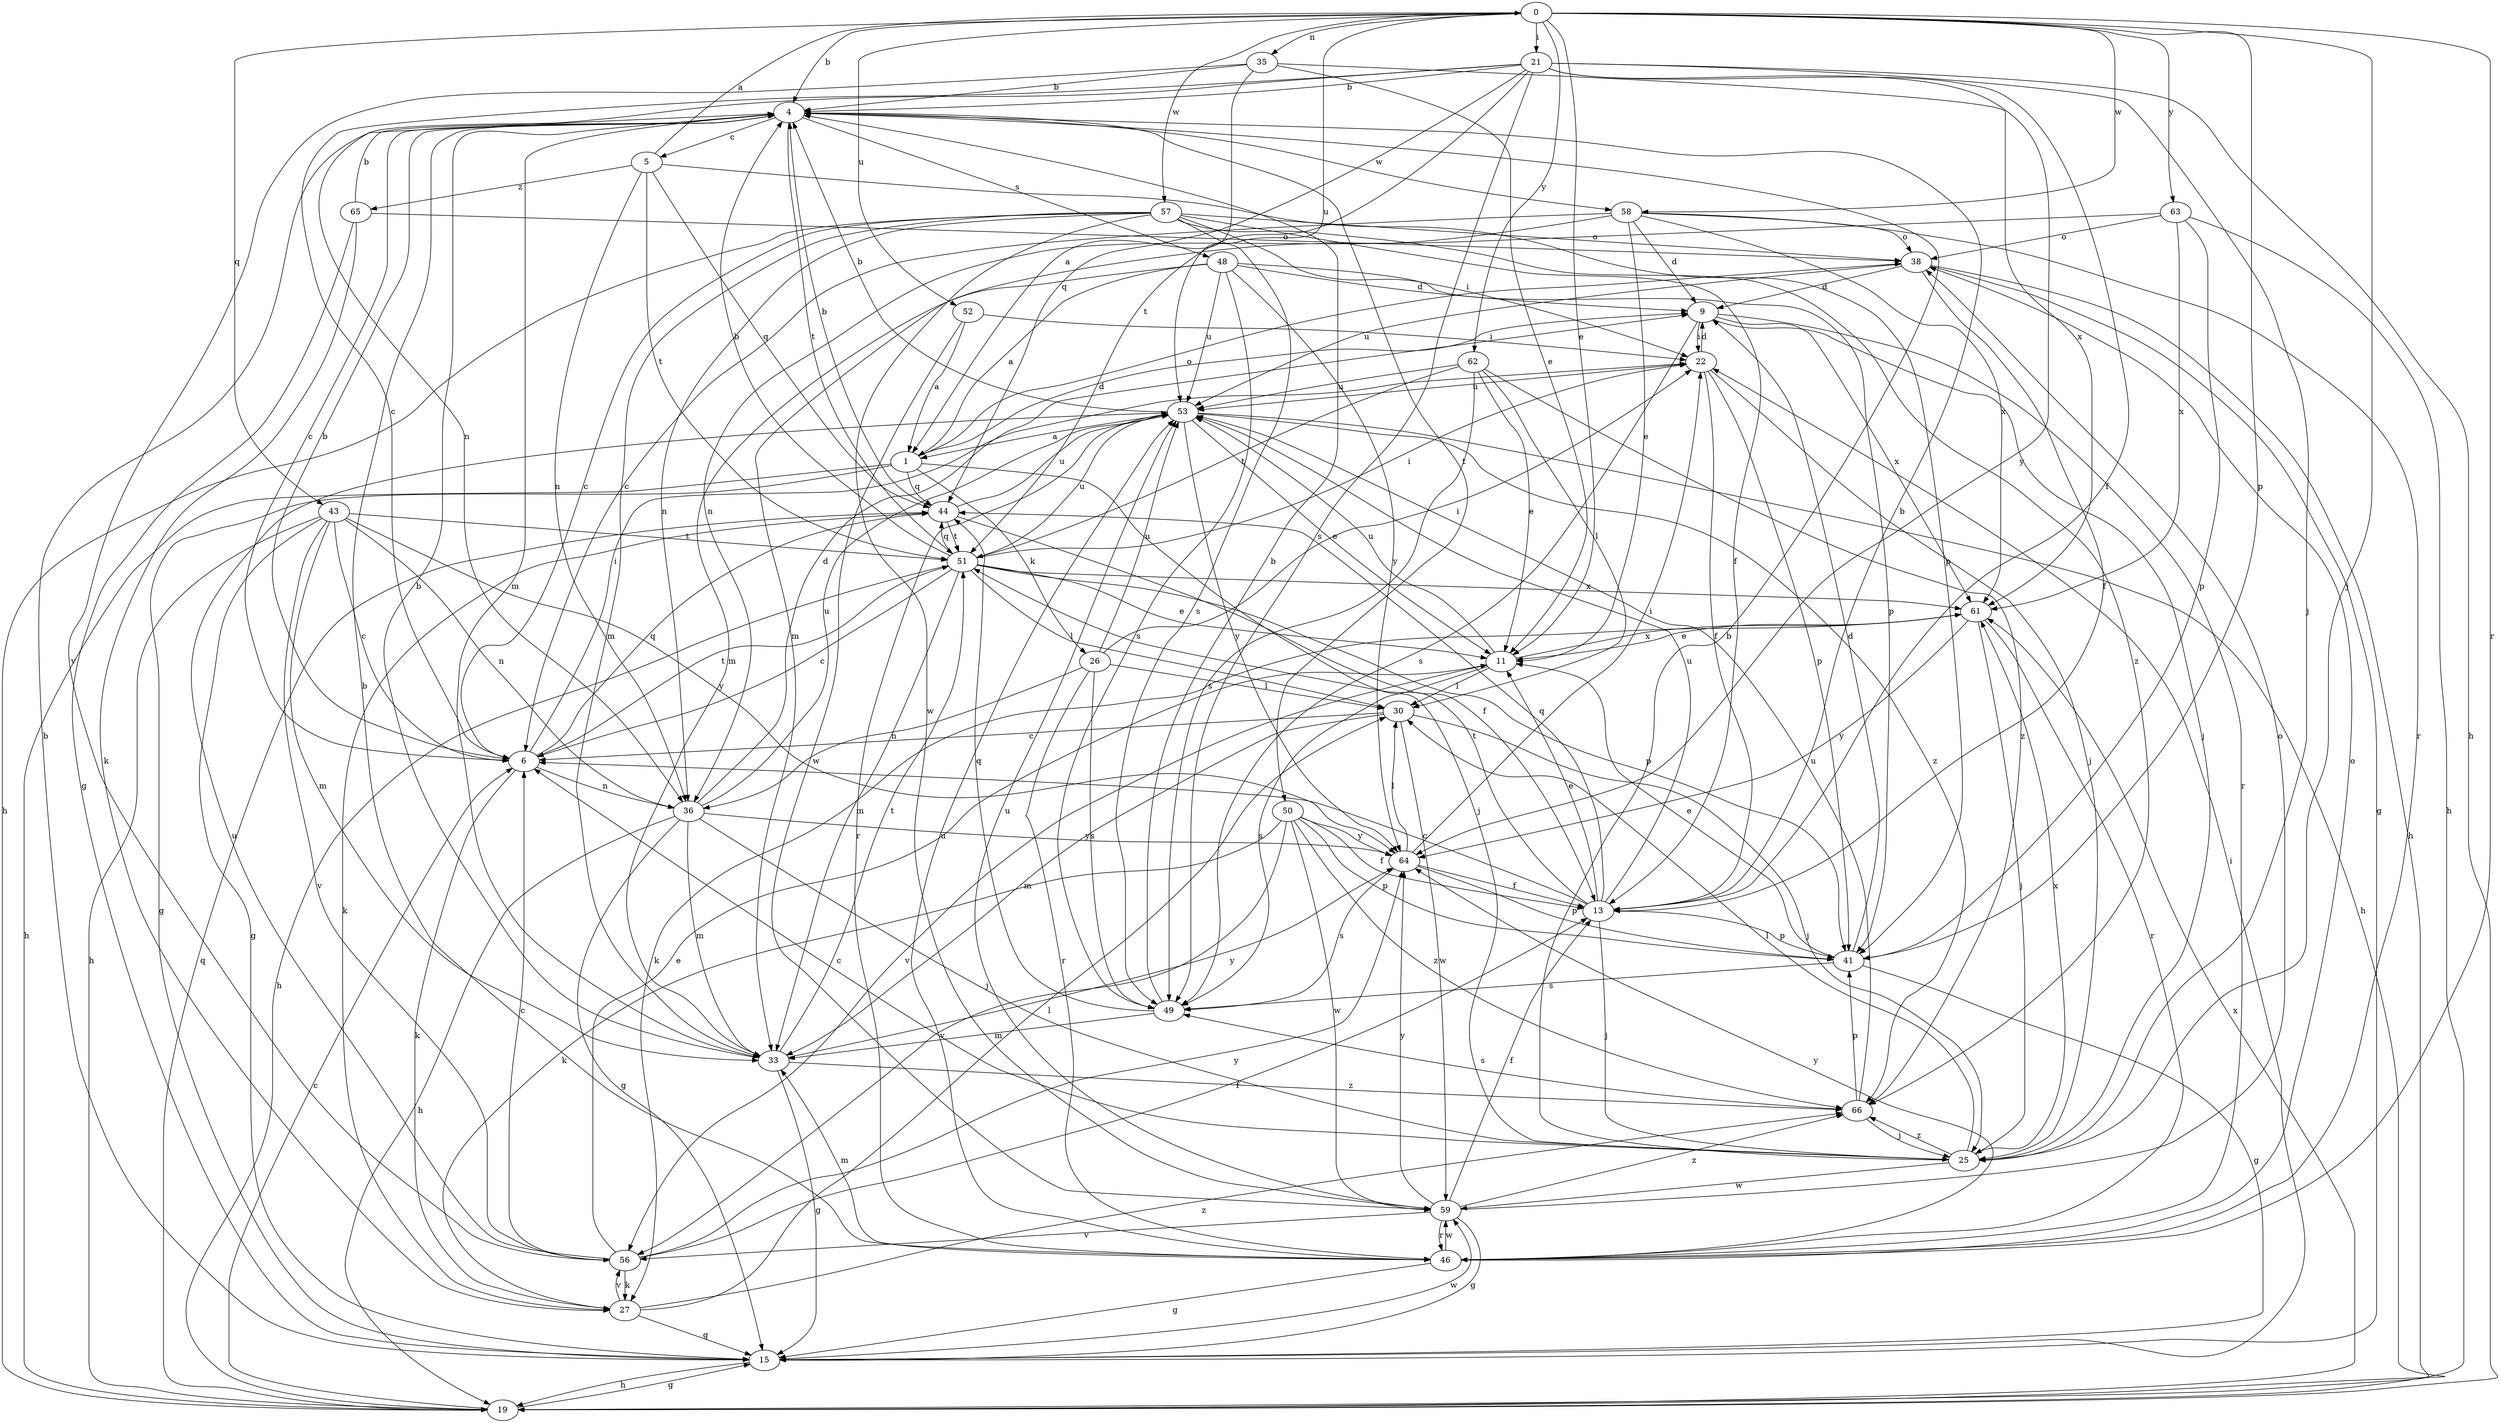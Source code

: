 strict digraph  {
0;
1;
4;
5;
6;
9;
11;
13;
15;
19;
21;
22;
25;
26;
27;
30;
33;
35;
36;
38;
41;
43;
44;
46;
48;
49;
50;
51;
52;
53;
56;
57;
58;
59;
61;
62;
63;
64;
65;
66;
0 -> 4  [label=b];
0 -> 11  [label=e];
0 -> 21  [label=i];
0 -> 25  [label=j];
0 -> 35  [label=n];
0 -> 41  [label=p];
0 -> 43  [label=q];
0 -> 46  [label=r];
0 -> 52  [label=u];
0 -> 53  [label=u];
0 -> 57  [label=w];
0 -> 58  [label=w];
0 -> 62  [label=y];
0 -> 63  [label=y];
1 -> 9  [label=d];
1 -> 15  [label=g];
1 -> 19  [label=h];
1 -> 25  [label=j];
1 -> 26  [label=k];
1 -> 38  [label=o];
1 -> 44  [label=q];
4 -> 5  [label=c];
4 -> 6  [label=c];
4 -> 33  [label=m];
4 -> 48  [label=s];
4 -> 50  [label=t];
4 -> 51  [label=t];
4 -> 58  [label=w];
5 -> 0  [label=a];
5 -> 36  [label=n];
5 -> 41  [label=p];
5 -> 44  [label=q];
5 -> 51  [label=t];
5 -> 65  [label=z];
6 -> 4  [label=b];
6 -> 22  [label=i];
6 -> 27  [label=k];
6 -> 36  [label=n];
6 -> 44  [label=q];
6 -> 51  [label=t];
9 -> 22  [label=i];
9 -> 25  [label=j];
9 -> 46  [label=r];
9 -> 49  [label=s];
9 -> 61  [label=x];
11 -> 30  [label=l];
11 -> 49  [label=s];
11 -> 53  [label=u];
11 -> 56  [label=v];
11 -> 61  [label=x];
13 -> 4  [label=b];
13 -> 6  [label=c];
13 -> 11  [label=e];
13 -> 25  [label=j];
13 -> 41  [label=p];
13 -> 44  [label=q];
13 -> 51  [label=t];
13 -> 53  [label=u];
15 -> 4  [label=b];
15 -> 19  [label=h];
15 -> 22  [label=i];
15 -> 59  [label=w];
19 -> 6  [label=c];
19 -> 15  [label=g];
19 -> 44  [label=q];
19 -> 61  [label=x];
21 -> 4  [label=b];
21 -> 6  [label=c];
21 -> 13  [label=f];
21 -> 19  [label=h];
21 -> 25  [label=j];
21 -> 36  [label=n];
21 -> 44  [label=q];
21 -> 49  [label=s];
21 -> 51  [label=t];
21 -> 64  [label=y];
22 -> 9  [label=d];
22 -> 13  [label=f];
22 -> 25  [label=j];
22 -> 41  [label=p];
22 -> 53  [label=u];
25 -> 4  [label=b];
25 -> 6  [label=c];
25 -> 30  [label=l];
25 -> 59  [label=w];
25 -> 61  [label=x];
25 -> 66  [label=z];
26 -> 22  [label=i];
26 -> 30  [label=l];
26 -> 36  [label=n];
26 -> 46  [label=r];
26 -> 49  [label=s];
26 -> 53  [label=u];
27 -> 15  [label=g];
27 -> 30  [label=l];
27 -> 56  [label=v];
27 -> 66  [label=z];
30 -> 6  [label=c];
30 -> 25  [label=j];
30 -> 33  [label=m];
30 -> 59  [label=w];
33 -> 4  [label=b];
33 -> 15  [label=g];
33 -> 51  [label=t];
33 -> 64  [label=y];
33 -> 66  [label=z];
35 -> 1  [label=a];
35 -> 4  [label=b];
35 -> 11  [label=e];
35 -> 56  [label=v];
35 -> 61  [label=x];
36 -> 9  [label=d];
36 -> 15  [label=g];
36 -> 19  [label=h];
36 -> 25  [label=j];
36 -> 33  [label=m];
36 -> 53  [label=u];
36 -> 64  [label=y];
38 -> 9  [label=d];
38 -> 13  [label=f];
38 -> 15  [label=g];
38 -> 19  [label=h];
38 -> 53  [label=u];
41 -> 9  [label=d];
41 -> 11  [label=e];
41 -> 15  [label=g];
41 -> 49  [label=s];
43 -> 6  [label=c];
43 -> 15  [label=g];
43 -> 19  [label=h];
43 -> 33  [label=m];
43 -> 36  [label=n];
43 -> 51  [label=t];
43 -> 56  [label=v];
43 -> 64  [label=y];
44 -> 4  [label=b];
44 -> 13  [label=f];
44 -> 27  [label=k];
44 -> 51  [label=t];
44 -> 53  [label=u];
46 -> 4  [label=b];
46 -> 15  [label=g];
46 -> 33  [label=m];
46 -> 38  [label=o];
46 -> 53  [label=u];
46 -> 59  [label=w];
46 -> 64  [label=y];
48 -> 1  [label=a];
48 -> 9  [label=d];
48 -> 33  [label=m];
48 -> 41  [label=p];
48 -> 49  [label=s];
48 -> 53  [label=u];
48 -> 64  [label=y];
49 -> 4  [label=b];
49 -> 33  [label=m];
49 -> 44  [label=q];
50 -> 13  [label=f];
50 -> 27  [label=k];
50 -> 41  [label=p];
50 -> 56  [label=v];
50 -> 59  [label=w];
50 -> 64  [label=y];
50 -> 66  [label=z];
51 -> 4  [label=b];
51 -> 6  [label=c];
51 -> 11  [label=e];
51 -> 19  [label=h];
51 -> 22  [label=i];
51 -> 30  [label=l];
51 -> 33  [label=m];
51 -> 41  [label=p];
51 -> 44  [label=q];
51 -> 53  [label=u];
51 -> 61  [label=x];
52 -> 1  [label=a];
52 -> 22  [label=i];
52 -> 59  [label=w];
53 -> 1  [label=a];
53 -> 4  [label=b];
53 -> 11  [label=e];
53 -> 19  [label=h];
53 -> 46  [label=r];
53 -> 64  [label=y];
53 -> 66  [label=z];
56 -> 6  [label=c];
56 -> 11  [label=e];
56 -> 13  [label=f];
56 -> 27  [label=k];
56 -> 53  [label=u];
56 -> 64  [label=y];
57 -> 6  [label=c];
57 -> 13  [label=f];
57 -> 19  [label=h];
57 -> 22  [label=i];
57 -> 33  [label=m];
57 -> 36  [label=n];
57 -> 38  [label=o];
57 -> 49  [label=s];
57 -> 59  [label=w];
57 -> 66  [label=z];
58 -> 6  [label=c];
58 -> 9  [label=d];
58 -> 11  [label=e];
58 -> 36  [label=n];
58 -> 38  [label=o];
58 -> 46  [label=r];
58 -> 61  [label=x];
59 -> 13  [label=f];
59 -> 15  [label=g];
59 -> 38  [label=o];
59 -> 46  [label=r];
59 -> 53  [label=u];
59 -> 56  [label=v];
59 -> 64  [label=y];
59 -> 66  [label=z];
61 -> 11  [label=e];
61 -> 25  [label=j];
61 -> 27  [label=k];
61 -> 46  [label=r];
61 -> 64  [label=y];
62 -> 11  [label=e];
62 -> 30  [label=l];
62 -> 49  [label=s];
62 -> 51  [label=t];
62 -> 53  [label=u];
62 -> 66  [label=z];
63 -> 19  [label=h];
63 -> 33  [label=m];
63 -> 38  [label=o];
63 -> 41  [label=p];
63 -> 61  [label=x];
64 -> 13  [label=f];
64 -> 22  [label=i];
64 -> 30  [label=l];
64 -> 41  [label=p];
64 -> 49  [label=s];
65 -> 4  [label=b];
65 -> 15  [label=g];
65 -> 27  [label=k];
65 -> 38  [label=o];
66 -> 25  [label=j];
66 -> 41  [label=p];
66 -> 49  [label=s];
66 -> 53  [label=u];
}
